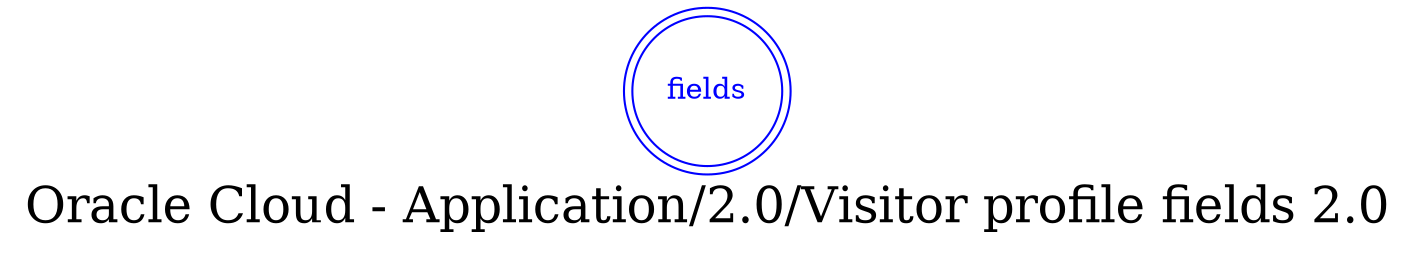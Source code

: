 digraph LexiconGraph {
graph[label="Oracle Cloud - Application/2.0/Visitor profile fields 2.0", fontsize=24]
splines=true
"fields" [color=blue, fontcolor=blue, shape=doublecircle]
}

